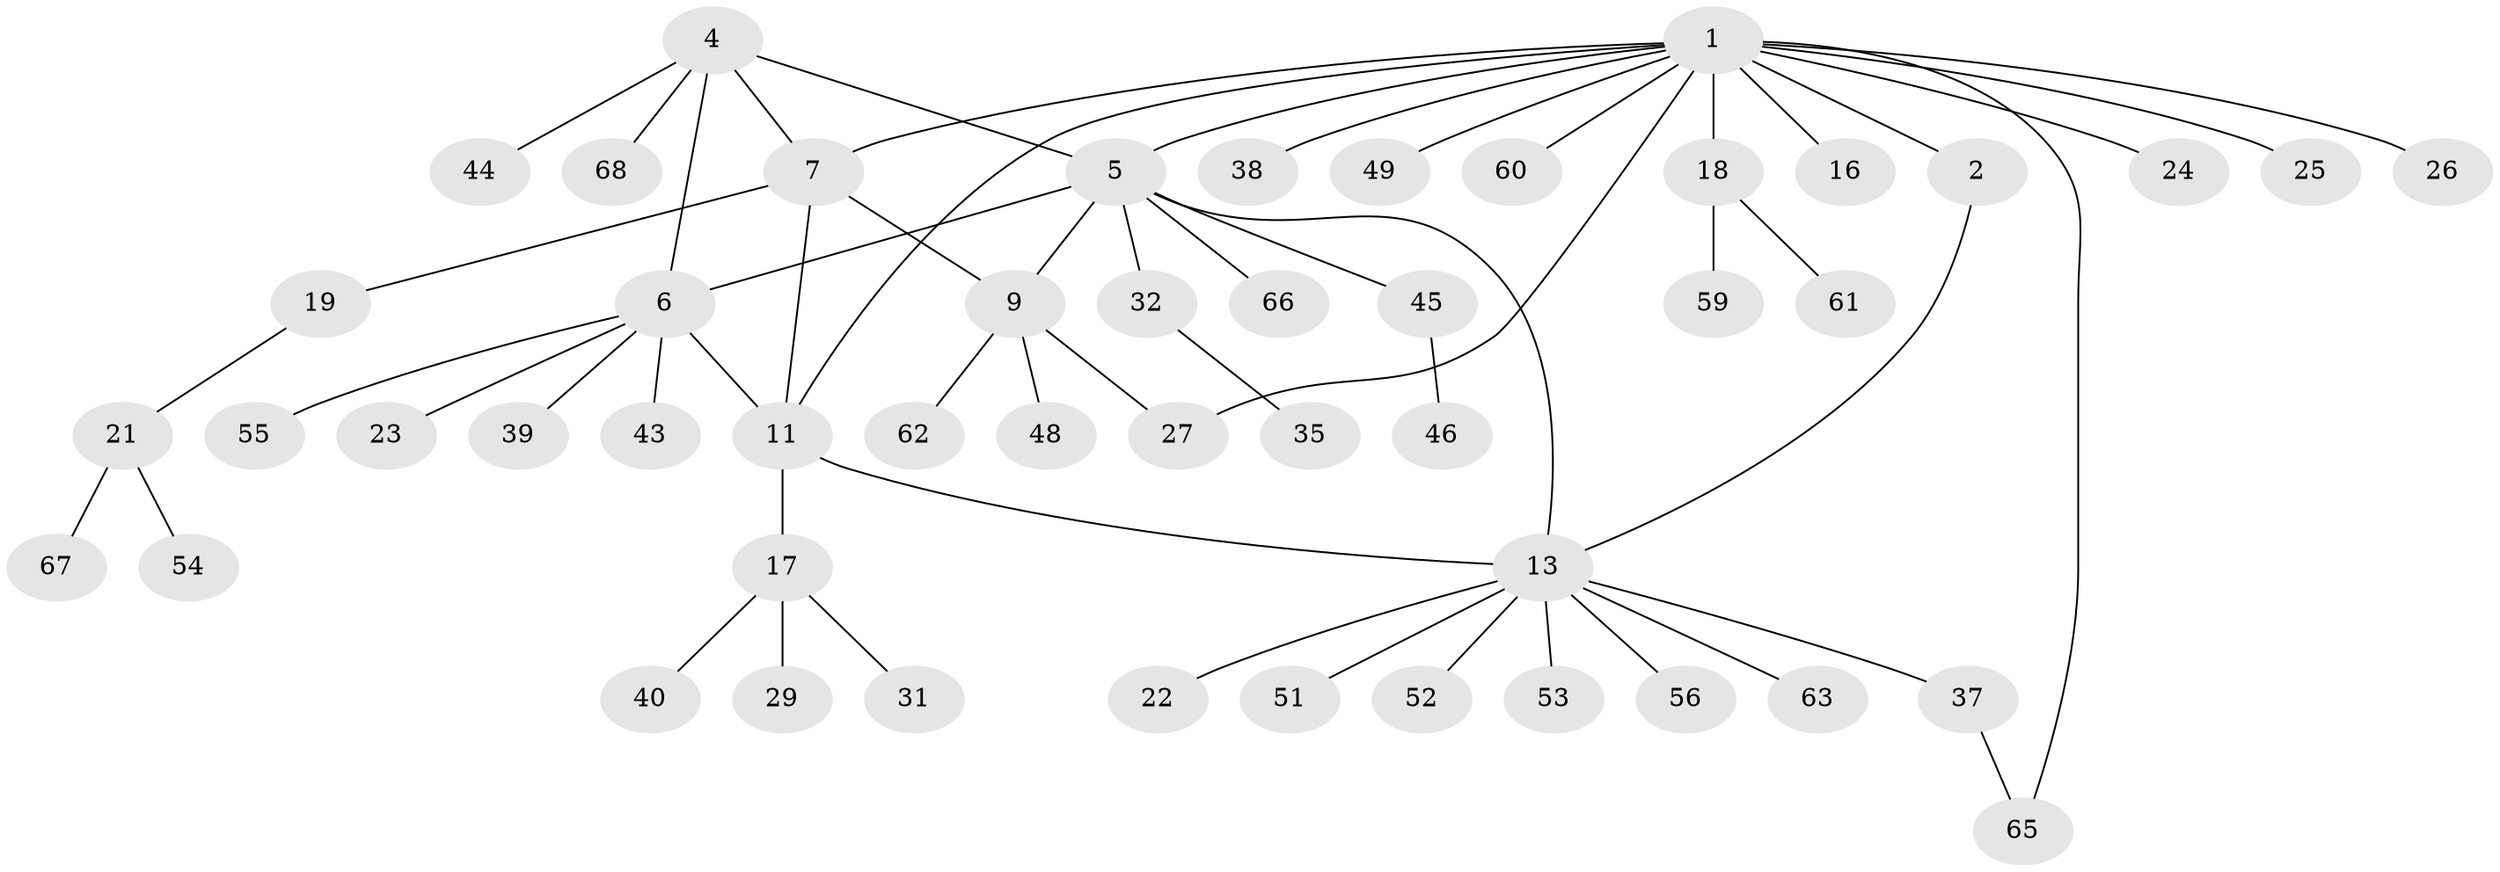 // Generated by graph-tools (version 1.1) at 2025/24/03/03/25 07:24:11]
// undirected, 49 vertices, 57 edges
graph export_dot {
graph [start="1"]
  node [color=gray90,style=filled];
  1 [super="+3"];
  2 [super="+41"];
  4 [super="+33"];
  5 [super="+14"];
  6 [super="+10"];
  7 [super="+8"];
  9 [super="+28"];
  11 [super="+12"];
  13 [super="+15"];
  16 [super="+36"];
  17 [super="+30"];
  18;
  19 [super="+20"];
  21 [super="+47"];
  22;
  23;
  24 [super="+57"];
  25 [super="+42"];
  26;
  27;
  29;
  31 [super="+34"];
  32;
  35 [super="+50"];
  37 [super="+64"];
  38;
  39;
  40 [super="+58"];
  43;
  44;
  45;
  46;
  48;
  49;
  51;
  52;
  53;
  54;
  55;
  56;
  59;
  60;
  61;
  62;
  63;
  65;
  66;
  67;
  68;
  1 -- 2 [weight=2];
  1 -- 16;
  1 -- 18;
  1 -- 24;
  1 -- 25;
  1 -- 27;
  1 -- 38;
  1 -- 49;
  1 -- 60;
  1 -- 65;
  1 -- 5;
  1 -- 26;
  1 -- 7;
  1 -- 11;
  2 -- 13;
  4 -- 5;
  4 -- 6;
  4 -- 44;
  4 -- 68;
  4 -- 7;
  5 -- 6;
  5 -- 32;
  5 -- 45;
  5 -- 66;
  5 -- 9;
  5 -- 13 [weight=2];
  6 -- 23;
  6 -- 55;
  6 -- 39;
  6 -- 11 [weight=2];
  6 -- 43;
  7 -- 9 [weight=2];
  7 -- 11;
  7 -- 19;
  9 -- 27;
  9 -- 48;
  9 -- 62;
  11 -- 13;
  11 -- 17;
  13 -- 51;
  13 -- 52;
  13 -- 63;
  13 -- 53;
  13 -- 37;
  13 -- 22;
  13 -- 56;
  17 -- 29;
  17 -- 31;
  17 -- 40;
  18 -- 59;
  18 -- 61;
  19 -- 21;
  21 -- 54;
  21 -- 67;
  32 -- 35;
  37 -- 65;
  45 -- 46;
}
